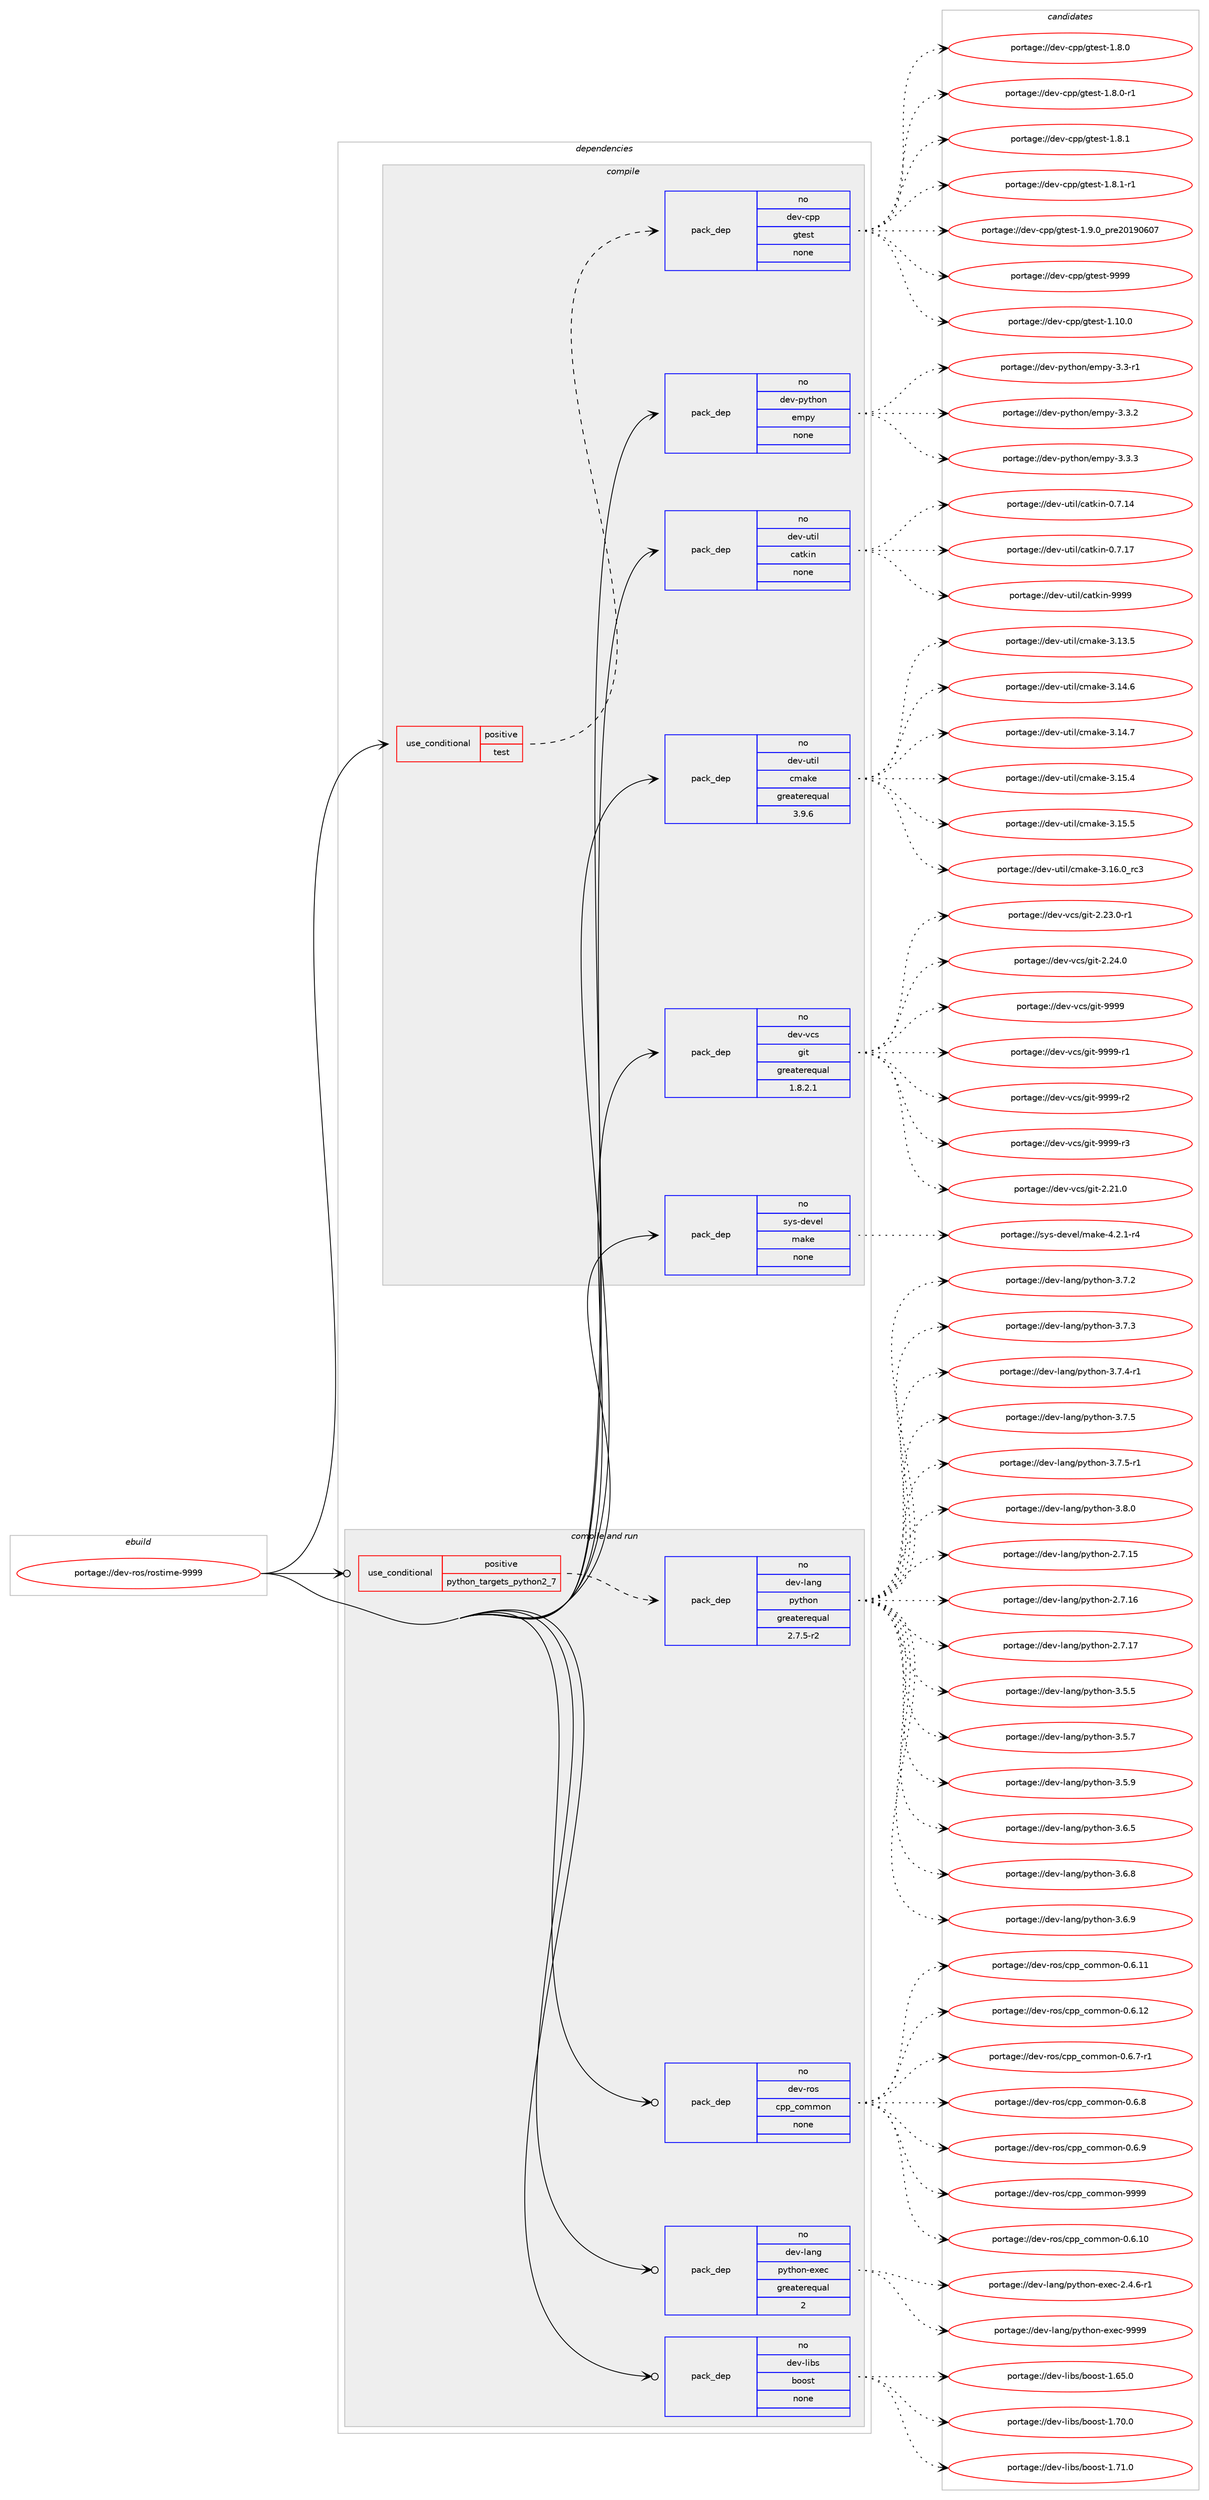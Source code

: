 digraph prolog {

# *************
# Graph options
# *************

newrank=true;
concentrate=true;
compound=true;
graph [rankdir=LR,fontname=Helvetica,fontsize=10,ranksep=1.5];#, ranksep=2.5, nodesep=0.2];
edge  [arrowhead=vee];
node  [fontname=Helvetica,fontsize=10];

# **********
# The ebuild
# **********

subgraph cluster_leftcol {
color=gray;
rank=same;
label=<<i>ebuild</i>>;
id [label="portage://dev-ros/rostime-9999", color=red, width=4, href="../dev-ros/rostime-9999.svg"];
}

# ****************
# The dependencies
# ****************

subgraph cluster_midcol {
color=gray;
label=<<i>dependencies</i>>;
subgraph cluster_compile {
fillcolor="#eeeeee";
style=filled;
label=<<i>compile</i>>;
subgraph cond44494 {
dependency199735 [label=<<TABLE BORDER="0" CELLBORDER="1" CELLSPACING="0" CELLPADDING="4"><TR><TD ROWSPAN="3" CELLPADDING="10">use_conditional</TD></TR><TR><TD>positive</TD></TR><TR><TD>test</TD></TR></TABLE>>, shape=none, color=red];
subgraph pack151813 {
dependency199736 [label=<<TABLE BORDER="0" CELLBORDER="1" CELLSPACING="0" CELLPADDING="4" WIDTH="220"><TR><TD ROWSPAN="6" CELLPADDING="30">pack_dep</TD></TR><TR><TD WIDTH="110">no</TD></TR><TR><TD>dev-cpp</TD></TR><TR><TD>gtest</TD></TR><TR><TD>none</TD></TR><TR><TD></TD></TR></TABLE>>, shape=none, color=blue];
}
dependency199735:e -> dependency199736:w [weight=20,style="dashed",arrowhead="vee"];
}
id:e -> dependency199735:w [weight=20,style="solid",arrowhead="vee"];
subgraph pack151814 {
dependency199737 [label=<<TABLE BORDER="0" CELLBORDER="1" CELLSPACING="0" CELLPADDING="4" WIDTH="220"><TR><TD ROWSPAN="6" CELLPADDING="30">pack_dep</TD></TR><TR><TD WIDTH="110">no</TD></TR><TR><TD>dev-python</TD></TR><TR><TD>empy</TD></TR><TR><TD>none</TD></TR><TR><TD></TD></TR></TABLE>>, shape=none, color=blue];
}
id:e -> dependency199737:w [weight=20,style="solid",arrowhead="vee"];
subgraph pack151815 {
dependency199738 [label=<<TABLE BORDER="0" CELLBORDER="1" CELLSPACING="0" CELLPADDING="4" WIDTH="220"><TR><TD ROWSPAN="6" CELLPADDING="30">pack_dep</TD></TR><TR><TD WIDTH="110">no</TD></TR><TR><TD>dev-util</TD></TR><TR><TD>catkin</TD></TR><TR><TD>none</TD></TR><TR><TD></TD></TR></TABLE>>, shape=none, color=blue];
}
id:e -> dependency199738:w [weight=20,style="solid",arrowhead="vee"];
subgraph pack151816 {
dependency199739 [label=<<TABLE BORDER="0" CELLBORDER="1" CELLSPACING="0" CELLPADDING="4" WIDTH="220"><TR><TD ROWSPAN="6" CELLPADDING="30">pack_dep</TD></TR><TR><TD WIDTH="110">no</TD></TR><TR><TD>dev-util</TD></TR><TR><TD>cmake</TD></TR><TR><TD>greaterequal</TD></TR><TR><TD>3.9.6</TD></TR></TABLE>>, shape=none, color=blue];
}
id:e -> dependency199739:w [weight=20,style="solid",arrowhead="vee"];
subgraph pack151817 {
dependency199740 [label=<<TABLE BORDER="0" CELLBORDER="1" CELLSPACING="0" CELLPADDING="4" WIDTH="220"><TR><TD ROWSPAN="6" CELLPADDING="30">pack_dep</TD></TR><TR><TD WIDTH="110">no</TD></TR><TR><TD>dev-vcs</TD></TR><TR><TD>git</TD></TR><TR><TD>greaterequal</TD></TR><TR><TD>1.8.2.1</TD></TR></TABLE>>, shape=none, color=blue];
}
id:e -> dependency199740:w [weight=20,style="solid",arrowhead="vee"];
subgraph pack151818 {
dependency199741 [label=<<TABLE BORDER="0" CELLBORDER="1" CELLSPACING="0" CELLPADDING="4" WIDTH="220"><TR><TD ROWSPAN="6" CELLPADDING="30">pack_dep</TD></TR><TR><TD WIDTH="110">no</TD></TR><TR><TD>sys-devel</TD></TR><TR><TD>make</TD></TR><TR><TD>none</TD></TR><TR><TD></TD></TR></TABLE>>, shape=none, color=blue];
}
id:e -> dependency199741:w [weight=20,style="solid",arrowhead="vee"];
}
subgraph cluster_compileandrun {
fillcolor="#eeeeee";
style=filled;
label=<<i>compile and run</i>>;
subgraph cond44495 {
dependency199742 [label=<<TABLE BORDER="0" CELLBORDER="1" CELLSPACING="0" CELLPADDING="4"><TR><TD ROWSPAN="3" CELLPADDING="10">use_conditional</TD></TR><TR><TD>positive</TD></TR><TR><TD>python_targets_python2_7</TD></TR></TABLE>>, shape=none, color=red];
subgraph pack151819 {
dependency199743 [label=<<TABLE BORDER="0" CELLBORDER="1" CELLSPACING="0" CELLPADDING="4" WIDTH="220"><TR><TD ROWSPAN="6" CELLPADDING="30">pack_dep</TD></TR><TR><TD WIDTH="110">no</TD></TR><TR><TD>dev-lang</TD></TR><TR><TD>python</TD></TR><TR><TD>greaterequal</TD></TR><TR><TD>2.7.5-r2</TD></TR></TABLE>>, shape=none, color=blue];
}
dependency199742:e -> dependency199743:w [weight=20,style="dashed",arrowhead="vee"];
}
id:e -> dependency199742:w [weight=20,style="solid",arrowhead="odotvee"];
subgraph pack151820 {
dependency199744 [label=<<TABLE BORDER="0" CELLBORDER="1" CELLSPACING="0" CELLPADDING="4" WIDTH="220"><TR><TD ROWSPAN="6" CELLPADDING="30">pack_dep</TD></TR><TR><TD WIDTH="110">no</TD></TR><TR><TD>dev-lang</TD></TR><TR><TD>python-exec</TD></TR><TR><TD>greaterequal</TD></TR><TR><TD>2</TD></TR></TABLE>>, shape=none, color=blue];
}
id:e -> dependency199744:w [weight=20,style="solid",arrowhead="odotvee"];
subgraph pack151821 {
dependency199745 [label=<<TABLE BORDER="0" CELLBORDER="1" CELLSPACING="0" CELLPADDING="4" WIDTH="220"><TR><TD ROWSPAN="6" CELLPADDING="30">pack_dep</TD></TR><TR><TD WIDTH="110">no</TD></TR><TR><TD>dev-libs</TD></TR><TR><TD>boost</TD></TR><TR><TD>none</TD></TR><TR><TD></TD></TR></TABLE>>, shape=none, color=blue];
}
id:e -> dependency199745:w [weight=20,style="solid",arrowhead="odotvee"];
subgraph pack151822 {
dependency199746 [label=<<TABLE BORDER="0" CELLBORDER="1" CELLSPACING="0" CELLPADDING="4" WIDTH="220"><TR><TD ROWSPAN="6" CELLPADDING="30">pack_dep</TD></TR><TR><TD WIDTH="110">no</TD></TR><TR><TD>dev-ros</TD></TR><TR><TD>cpp_common</TD></TR><TR><TD>none</TD></TR><TR><TD></TD></TR></TABLE>>, shape=none, color=blue];
}
id:e -> dependency199746:w [weight=20,style="solid",arrowhead="odotvee"];
}
subgraph cluster_run {
fillcolor="#eeeeee";
style=filled;
label=<<i>run</i>>;
}
}

# **************
# The candidates
# **************

subgraph cluster_choices {
rank=same;
color=gray;
label=<<i>candidates</i>>;

subgraph choice151813 {
color=black;
nodesep=1;
choiceportage10010111845991121124710311610111511645494649484648 [label="portage://dev-cpp/gtest-1.10.0", color=red, width=4,href="../dev-cpp/gtest-1.10.0.svg"];
choiceportage100101118459911211247103116101115116454946564648 [label="portage://dev-cpp/gtest-1.8.0", color=red, width=4,href="../dev-cpp/gtest-1.8.0.svg"];
choiceportage1001011184599112112471031161011151164549465646484511449 [label="portage://dev-cpp/gtest-1.8.0-r1", color=red, width=4,href="../dev-cpp/gtest-1.8.0-r1.svg"];
choiceportage100101118459911211247103116101115116454946564649 [label="portage://dev-cpp/gtest-1.8.1", color=red, width=4,href="../dev-cpp/gtest-1.8.1.svg"];
choiceportage1001011184599112112471031161011151164549465646494511449 [label="portage://dev-cpp/gtest-1.8.1-r1", color=red, width=4,href="../dev-cpp/gtest-1.8.1-r1.svg"];
choiceportage100101118459911211247103116101115116454946574648951121141015048495748544855 [label="portage://dev-cpp/gtest-1.9.0_pre20190607", color=red, width=4,href="../dev-cpp/gtest-1.9.0_pre20190607.svg"];
choiceportage1001011184599112112471031161011151164557575757 [label="portage://dev-cpp/gtest-9999", color=red, width=4,href="../dev-cpp/gtest-9999.svg"];
dependency199736:e -> choiceportage10010111845991121124710311610111511645494649484648:w [style=dotted,weight="100"];
dependency199736:e -> choiceportage100101118459911211247103116101115116454946564648:w [style=dotted,weight="100"];
dependency199736:e -> choiceportage1001011184599112112471031161011151164549465646484511449:w [style=dotted,weight="100"];
dependency199736:e -> choiceportage100101118459911211247103116101115116454946564649:w [style=dotted,weight="100"];
dependency199736:e -> choiceportage1001011184599112112471031161011151164549465646494511449:w [style=dotted,weight="100"];
dependency199736:e -> choiceportage100101118459911211247103116101115116454946574648951121141015048495748544855:w [style=dotted,weight="100"];
dependency199736:e -> choiceportage1001011184599112112471031161011151164557575757:w [style=dotted,weight="100"];
}
subgraph choice151814 {
color=black;
nodesep=1;
choiceportage1001011184511212111610411111047101109112121455146514511449 [label="portage://dev-python/empy-3.3-r1", color=red, width=4,href="../dev-python/empy-3.3-r1.svg"];
choiceportage1001011184511212111610411111047101109112121455146514650 [label="portage://dev-python/empy-3.3.2", color=red, width=4,href="../dev-python/empy-3.3.2.svg"];
choiceportage1001011184511212111610411111047101109112121455146514651 [label="portage://dev-python/empy-3.3.3", color=red, width=4,href="../dev-python/empy-3.3.3.svg"];
dependency199737:e -> choiceportage1001011184511212111610411111047101109112121455146514511449:w [style=dotted,weight="100"];
dependency199737:e -> choiceportage1001011184511212111610411111047101109112121455146514650:w [style=dotted,weight="100"];
dependency199737:e -> choiceportage1001011184511212111610411111047101109112121455146514651:w [style=dotted,weight="100"];
}
subgraph choice151815 {
color=black;
nodesep=1;
choiceportage1001011184511711610510847999711610710511045484655464952 [label="portage://dev-util/catkin-0.7.14", color=red, width=4,href="../dev-util/catkin-0.7.14.svg"];
choiceportage1001011184511711610510847999711610710511045484655464955 [label="portage://dev-util/catkin-0.7.17", color=red, width=4,href="../dev-util/catkin-0.7.17.svg"];
choiceportage100101118451171161051084799971161071051104557575757 [label="portage://dev-util/catkin-9999", color=red, width=4,href="../dev-util/catkin-9999.svg"];
dependency199738:e -> choiceportage1001011184511711610510847999711610710511045484655464952:w [style=dotted,weight="100"];
dependency199738:e -> choiceportage1001011184511711610510847999711610710511045484655464955:w [style=dotted,weight="100"];
dependency199738:e -> choiceportage100101118451171161051084799971161071051104557575757:w [style=dotted,weight="100"];
}
subgraph choice151816 {
color=black;
nodesep=1;
choiceportage1001011184511711610510847991099710710145514649514653 [label="portage://dev-util/cmake-3.13.5", color=red, width=4,href="../dev-util/cmake-3.13.5.svg"];
choiceportage1001011184511711610510847991099710710145514649524654 [label="portage://dev-util/cmake-3.14.6", color=red, width=4,href="../dev-util/cmake-3.14.6.svg"];
choiceportage1001011184511711610510847991099710710145514649524655 [label="portage://dev-util/cmake-3.14.7", color=red, width=4,href="../dev-util/cmake-3.14.7.svg"];
choiceportage1001011184511711610510847991099710710145514649534652 [label="portage://dev-util/cmake-3.15.4", color=red, width=4,href="../dev-util/cmake-3.15.4.svg"];
choiceportage1001011184511711610510847991099710710145514649534653 [label="portage://dev-util/cmake-3.15.5", color=red, width=4,href="../dev-util/cmake-3.15.5.svg"];
choiceportage1001011184511711610510847991099710710145514649544648951149951 [label="portage://dev-util/cmake-3.16.0_rc3", color=red, width=4,href="../dev-util/cmake-3.16.0_rc3.svg"];
dependency199739:e -> choiceportage1001011184511711610510847991099710710145514649514653:w [style=dotted,weight="100"];
dependency199739:e -> choiceportage1001011184511711610510847991099710710145514649524654:w [style=dotted,weight="100"];
dependency199739:e -> choiceportage1001011184511711610510847991099710710145514649524655:w [style=dotted,weight="100"];
dependency199739:e -> choiceportage1001011184511711610510847991099710710145514649534652:w [style=dotted,weight="100"];
dependency199739:e -> choiceportage1001011184511711610510847991099710710145514649534653:w [style=dotted,weight="100"];
dependency199739:e -> choiceportage1001011184511711610510847991099710710145514649544648951149951:w [style=dotted,weight="100"];
}
subgraph choice151817 {
color=black;
nodesep=1;
choiceportage10010111845118991154710310511645504650494648 [label="portage://dev-vcs/git-2.21.0", color=red, width=4,href="../dev-vcs/git-2.21.0.svg"];
choiceportage100101118451189911547103105116455046505146484511449 [label="portage://dev-vcs/git-2.23.0-r1", color=red, width=4,href="../dev-vcs/git-2.23.0-r1.svg"];
choiceportage10010111845118991154710310511645504650524648 [label="portage://dev-vcs/git-2.24.0", color=red, width=4,href="../dev-vcs/git-2.24.0.svg"];
choiceportage1001011184511899115471031051164557575757 [label="portage://dev-vcs/git-9999", color=red, width=4,href="../dev-vcs/git-9999.svg"];
choiceportage10010111845118991154710310511645575757574511449 [label="portage://dev-vcs/git-9999-r1", color=red, width=4,href="../dev-vcs/git-9999-r1.svg"];
choiceportage10010111845118991154710310511645575757574511450 [label="portage://dev-vcs/git-9999-r2", color=red, width=4,href="../dev-vcs/git-9999-r2.svg"];
choiceportage10010111845118991154710310511645575757574511451 [label="portage://dev-vcs/git-9999-r3", color=red, width=4,href="../dev-vcs/git-9999-r3.svg"];
dependency199740:e -> choiceportage10010111845118991154710310511645504650494648:w [style=dotted,weight="100"];
dependency199740:e -> choiceportage100101118451189911547103105116455046505146484511449:w [style=dotted,weight="100"];
dependency199740:e -> choiceportage10010111845118991154710310511645504650524648:w [style=dotted,weight="100"];
dependency199740:e -> choiceportage1001011184511899115471031051164557575757:w [style=dotted,weight="100"];
dependency199740:e -> choiceportage10010111845118991154710310511645575757574511449:w [style=dotted,weight="100"];
dependency199740:e -> choiceportage10010111845118991154710310511645575757574511450:w [style=dotted,weight="100"];
dependency199740:e -> choiceportage10010111845118991154710310511645575757574511451:w [style=dotted,weight="100"];
}
subgraph choice151818 {
color=black;
nodesep=1;
choiceportage1151211154510010111810110847109971071014552465046494511452 [label="portage://sys-devel/make-4.2.1-r4", color=red, width=4,href="../sys-devel/make-4.2.1-r4.svg"];
dependency199741:e -> choiceportage1151211154510010111810110847109971071014552465046494511452:w [style=dotted,weight="100"];
}
subgraph choice151819 {
color=black;
nodesep=1;
choiceportage10010111845108971101034711212111610411111045504655464953 [label="portage://dev-lang/python-2.7.15", color=red, width=4,href="../dev-lang/python-2.7.15.svg"];
choiceportage10010111845108971101034711212111610411111045504655464954 [label="portage://dev-lang/python-2.7.16", color=red, width=4,href="../dev-lang/python-2.7.16.svg"];
choiceportage10010111845108971101034711212111610411111045504655464955 [label="portage://dev-lang/python-2.7.17", color=red, width=4,href="../dev-lang/python-2.7.17.svg"];
choiceportage100101118451089711010347112121116104111110455146534653 [label="portage://dev-lang/python-3.5.5", color=red, width=4,href="../dev-lang/python-3.5.5.svg"];
choiceportage100101118451089711010347112121116104111110455146534655 [label="portage://dev-lang/python-3.5.7", color=red, width=4,href="../dev-lang/python-3.5.7.svg"];
choiceportage100101118451089711010347112121116104111110455146534657 [label="portage://dev-lang/python-3.5.9", color=red, width=4,href="../dev-lang/python-3.5.9.svg"];
choiceportage100101118451089711010347112121116104111110455146544653 [label="portage://dev-lang/python-3.6.5", color=red, width=4,href="../dev-lang/python-3.6.5.svg"];
choiceportage100101118451089711010347112121116104111110455146544656 [label="portage://dev-lang/python-3.6.8", color=red, width=4,href="../dev-lang/python-3.6.8.svg"];
choiceportage100101118451089711010347112121116104111110455146544657 [label="portage://dev-lang/python-3.6.9", color=red, width=4,href="../dev-lang/python-3.6.9.svg"];
choiceportage100101118451089711010347112121116104111110455146554650 [label="portage://dev-lang/python-3.7.2", color=red, width=4,href="../dev-lang/python-3.7.2.svg"];
choiceportage100101118451089711010347112121116104111110455146554651 [label="portage://dev-lang/python-3.7.3", color=red, width=4,href="../dev-lang/python-3.7.3.svg"];
choiceportage1001011184510897110103471121211161041111104551465546524511449 [label="portage://dev-lang/python-3.7.4-r1", color=red, width=4,href="../dev-lang/python-3.7.4-r1.svg"];
choiceportage100101118451089711010347112121116104111110455146554653 [label="portage://dev-lang/python-3.7.5", color=red, width=4,href="../dev-lang/python-3.7.5.svg"];
choiceportage1001011184510897110103471121211161041111104551465546534511449 [label="portage://dev-lang/python-3.7.5-r1", color=red, width=4,href="../dev-lang/python-3.7.5-r1.svg"];
choiceportage100101118451089711010347112121116104111110455146564648 [label="portage://dev-lang/python-3.8.0", color=red, width=4,href="../dev-lang/python-3.8.0.svg"];
dependency199743:e -> choiceportage10010111845108971101034711212111610411111045504655464953:w [style=dotted,weight="100"];
dependency199743:e -> choiceportage10010111845108971101034711212111610411111045504655464954:w [style=dotted,weight="100"];
dependency199743:e -> choiceportage10010111845108971101034711212111610411111045504655464955:w [style=dotted,weight="100"];
dependency199743:e -> choiceportage100101118451089711010347112121116104111110455146534653:w [style=dotted,weight="100"];
dependency199743:e -> choiceportage100101118451089711010347112121116104111110455146534655:w [style=dotted,weight="100"];
dependency199743:e -> choiceportage100101118451089711010347112121116104111110455146534657:w [style=dotted,weight="100"];
dependency199743:e -> choiceportage100101118451089711010347112121116104111110455146544653:w [style=dotted,weight="100"];
dependency199743:e -> choiceportage100101118451089711010347112121116104111110455146544656:w [style=dotted,weight="100"];
dependency199743:e -> choiceportage100101118451089711010347112121116104111110455146544657:w [style=dotted,weight="100"];
dependency199743:e -> choiceportage100101118451089711010347112121116104111110455146554650:w [style=dotted,weight="100"];
dependency199743:e -> choiceportage100101118451089711010347112121116104111110455146554651:w [style=dotted,weight="100"];
dependency199743:e -> choiceportage1001011184510897110103471121211161041111104551465546524511449:w [style=dotted,weight="100"];
dependency199743:e -> choiceportage100101118451089711010347112121116104111110455146554653:w [style=dotted,weight="100"];
dependency199743:e -> choiceportage1001011184510897110103471121211161041111104551465546534511449:w [style=dotted,weight="100"];
dependency199743:e -> choiceportage100101118451089711010347112121116104111110455146564648:w [style=dotted,weight="100"];
}
subgraph choice151820 {
color=black;
nodesep=1;
choiceportage10010111845108971101034711212111610411111045101120101994550465246544511449 [label="portage://dev-lang/python-exec-2.4.6-r1", color=red, width=4,href="../dev-lang/python-exec-2.4.6-r1.svg"];
choiceportage10010111845108971101034711212111610411111045101120101994557575757 [label="portage://dev-lang/python-exec-9999", color=red, width=4,href="../dev-lang/python-exec-9999.svg"];
dependency199744:e -> choiceportage10010111845108971101034711212111610411111045101120101994550465246544511449:w [style=dotted,weight="100"];
dependency199744:e -> choiceportage10010111845108971101034711212111610411111045101120101994557575757:w [style=dotted,weight="100"];
}
subgraph choice151821 {
color=black;
nodesep=1;
choiceportage1001011184510810598115479811111111511645494654534648 [label="portage://dev-libs/boost-1.65.0", color=red, width=4,href="../dev-libs/boost-1.65.0.svg"];
choiceportage1001011184510810598115479811111111511645494655484648 [label="portage://dev-libs/boost-1.70.0", color=red, width=4,href="../dev-libs/boost-1.70.0.svg"];
choiceportage1001011184510810598115479811111111511645494655494648 [label="portage://dev-libs/boost-1.71.0", color=red, width=4,href="../dev-libs/boost-1.71.0.svg"];
dependency199745:e -> choiceportage1001011184510810598115479811111111511645494654534648:w [style=dotted,weight="100"];
dependency199745:e -> choiceportage1001011184510810598115479811111111511645494655484648:w [style=dotted,weight="100"];
dependency199745:e -> choiceportage1001011184510810598115479811111111511645494655494648:w [style=dotted,weight="100"];
}
subgraph choice151822 {
color=black;
nodesep=1;
choiceportage100101118451141111154799112112959911110910911111045484654464948 [label="portage://dev-ros/cpp_common-0.6.10", color=red, width=4,href="../dev-ros/cpp_common-0.6.10.svg"];
choiceportage100101118451141111154799112112959911110910911111045484654464949 [label="portage://dev-ros/cpp_common-0.6.11", color=red, width=4,href="../dev-ros/cpp_common-0.6.11.svg"];
choiceportage100101118451141111154799112112959911110910911111045484654464950 [label="portage://dev-ros/cpp_common-0.6.12", color=red, width=4,href="../dev-ros/cpp_common-0.6.12.svg"];
choiceportage10010111845114111115479911211295991111091091111104548465446554511449 [label="portage://dev-ros/cpp_common-0.6.7-r1", color=red, width=4,href="../dev-ros/cpp_common-0.6.7-r1.svg"];
choiceportage1001011184511411111547991121129599111109109111110454846544656 [label="portage://dev-ros/cpp_common-0.6.8", color=red, width=4,href="../dev-ros/cpp_common-0.6.8.svg"];
choiceportage1001011184511411111547991121129599111109109111110454846544657 [label="portage://dev-ros/cpp_common-0.6.9", color=red, width=4,href="../dev-ros/cpp_common-0.6.9.svg"];
choiceportage10010111845114111115479911211295991111091091111104557575757 [label="portage://dev-ros/cpp_common-9999", color=red, width=4,href="../dev-ros/cpp_common-9999.svg"];
dependency199746:e -> choiceportage100101118451141111154799112112959911110910911111045484654464948:w [style=dotted,weight="100"];
dependency199746:e -> choiceportage100101118451141111154799112112959911110910911111045484654464949:w [style=dotted,weight="100"];
dependency199746:e -> choiceportage100101118451141111154799112112959911110910911111045484654464950:w [style=dotted,weight="100"];
dependency199746:e -> choiceportage10010111845114111115479911211295991111091091111104548465446554511449:w [style=dotted,weight="100"];
dependency199746:e -> choiceportage1001011184511411111547991121129599111109109111110454846544656:w [style=dotted,weight="100"];
dependency199746:e -> choiceportage1001011184511411111547991121129599111109109111110454846544657:w [style=dotted,weight="100"];
dependency199746:e -> choiceportage10010111845114111115479911211295991111091091111104557575757:w [style=dotted,weight="100"];
}
}

}
